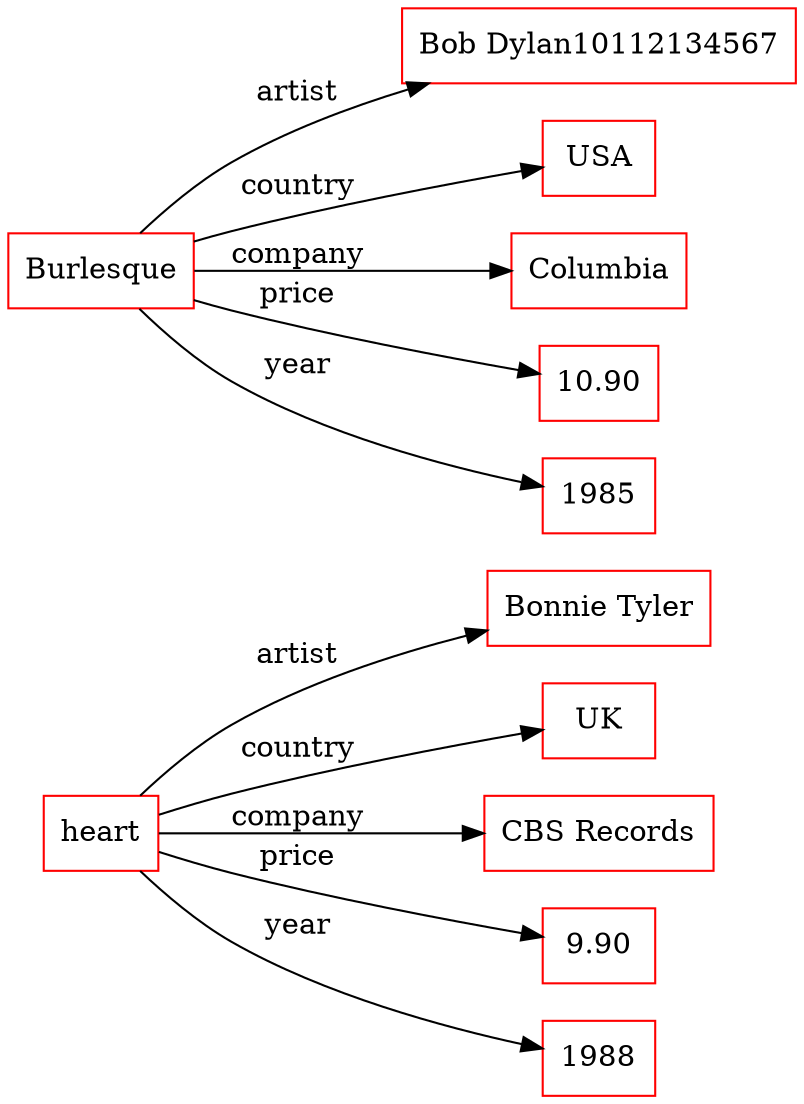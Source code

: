 digraph ar2dtool_diagram { 
rankdir=LR;
size="1000"
node [shape = rectangle, color="red"]; "Bonnie Tyler" "UK" "CBS Records" "9.90" "1988" "Bob Dylan10112134567" "USA" "Columbia" "10.90" "1985" ; /*literals style*/
	"heart" -> "Bonnie Tyler" [ label = "artist" ];
	"heart" -> "UK" [ label = "country" ];
	"heart" -> "CBS Records" [ label = "company" ];
	"heart" -> "9.90" [ label = "price" ];
	"heart" -> "1988" [ label = "year" ];
	"Burlesque" -> "Bob Dylan10112134567" [ label = "artist" ];
	"Burlesque" -> "USA" [ label = "country" ];
	"Burlesque" -> "Columbia" [ label = "company" ];
	"Burlesque" -> "10.90" [ label = "price" ];
	"Burlesque" -> "1985" [ label = "year" ];

}
